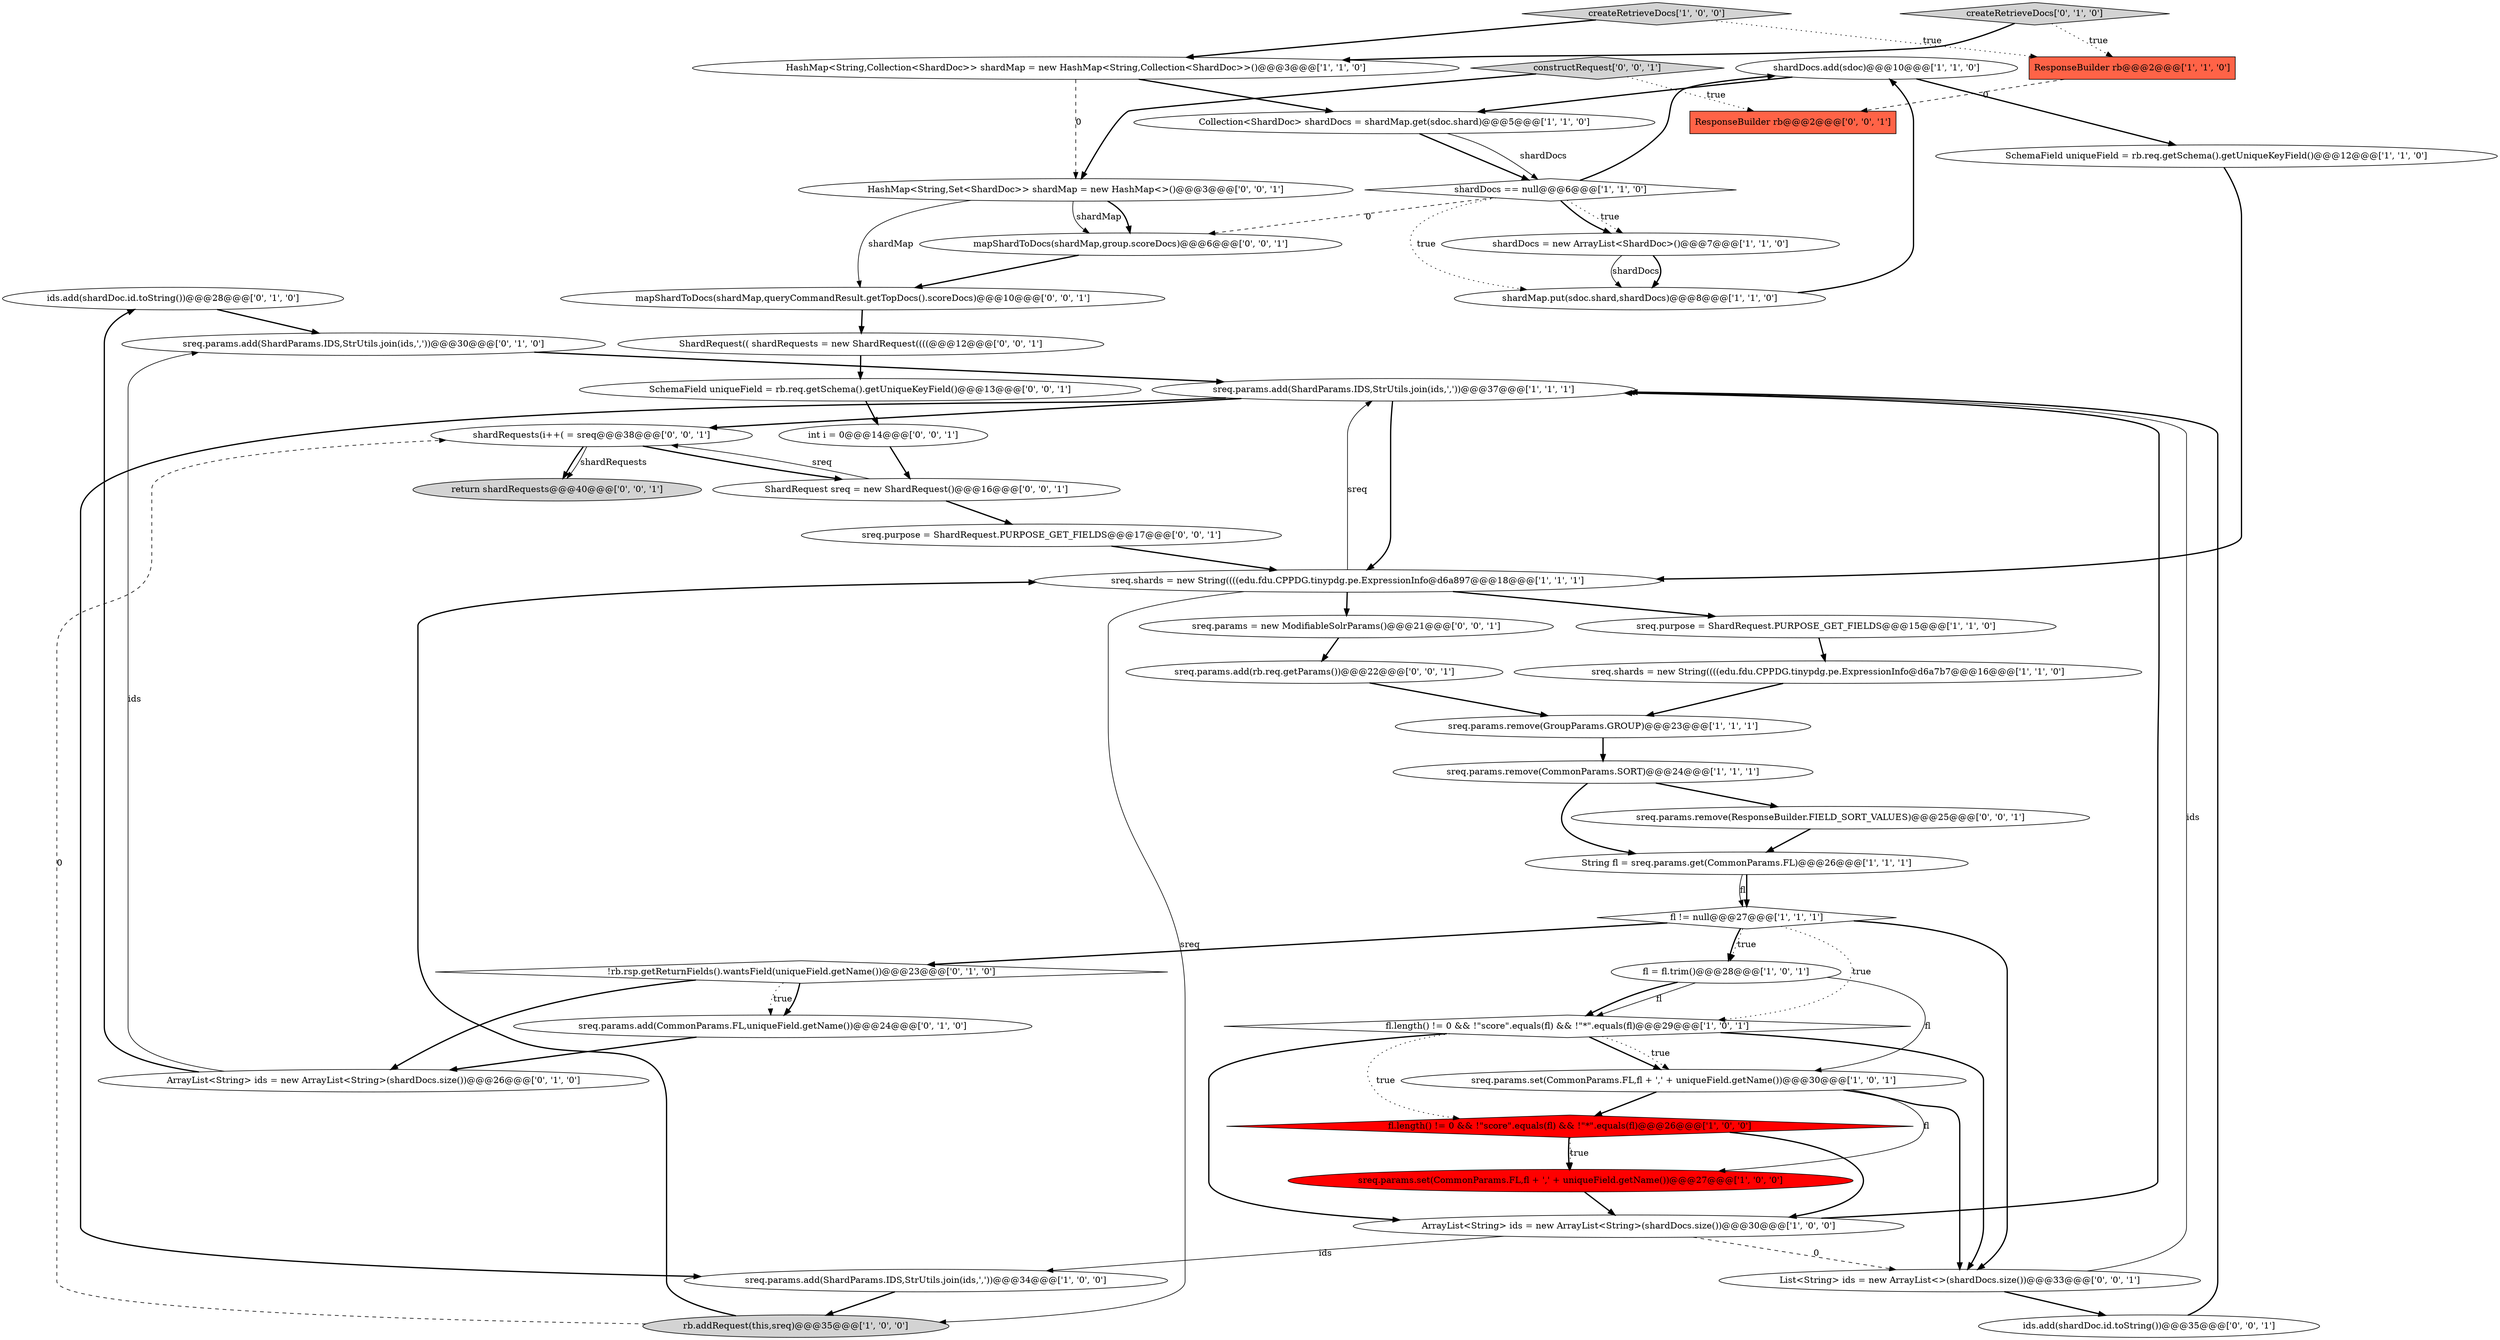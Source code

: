 digraph {
25 [style = filled, label = "ids.add(shardDoc.id.toString())@@@28@@@['0', '1', '0']", fillcolor = white, shape = ellipse image = "AAA0AAABBB2BBB"];
43 [style = filled, label = "ShardRequest sreq = new ShardRequest()@@@16@@@['0', '0', '1']", fillcolor = white, shape = ellipse image = "AAA0AAABBB3BBB"];
33 [style = filled, label = "ResponseBuilder rb@@@2@@@['0', '0', '1']", fillcolor = tomato, shape = box image = "AAA0AAABBB3BBB"];
2 [style = filled, label = "shardDocs = new ArrayList<ShardDoc>()@@@7@@@['1', '1', '0']", fillcolor = white, shape = ellipse image = "AAA0AAABBB1BBB"];
29 [style = filled, label = "sreq.params.add(CommonParams.FL,uniqueField.getName())@@@24@@@['0', '1', '0']", fillcolor = white, shape = ellipse image = "AAA0AAABBB2BBB"];
32 [style = filled, label = "shardRequests(i++( = sreq@@@38@@@['0', '0', '1']", fillcolor = white, shape = ellipse image = "AAA0AAABBB3BBB"];
6 [style = filled, label = "sreq.params.set(CommonParams.FL,fl + ',' + uniqueField.getName())@@@30@@@['1', '0', '1']", fillcolor = white, shape = ellipse image = "AAA0AAABBB1BBB"];
4 [style = filled, label = "sreq.params.add(ShardParams.IDS,StrUtils.join(ids,','))@@@37@@@['1', '1', '1']", fillcolor = white, shape = ellipse image = "AAA0AAABBB1BBB"];
12 [style = filled, label = "shardDocs.add(sdoc)@@@10@@@['1', '1', '0']", fillcolor = white, shape = ellipse image = "AAA0AAABBB1BBB"];
1 [style = filled, label = "Collection<ShardDoc> shardDocs = shardMap.get(sdoc.shard)@@@5@@@['1', '1', '0']", fillcolor = white, shape = ellipse image = "AAA0AAABBB1BBB"];
17 [style = filled, label = "fl.length() != 0 && !\"score\".equals(fl) && !\"*\".equals(fl)@@@26@@@['1', '0', '0']", fillcolor = red, shape = diamond image = "AAA1AAABBB1BBB"];
22 [style = filled, label = "sreq.purpose = ShardRequest.PURPOSE_GET_FIELDS@@@15@@@['1', '1', '0']", fillcolor = white, shape = ellipse image = "AAA0AAABBB1BBB"];
26 [style = filled, label = "sreq.params.add(ShardParams.IDS,StrUtils.join(ids,','))@@@30@@@['0', '1', '0']", fillcolor = white, shape = ellipse image = "AAA0AAABBB2BBB"];
34 [style = filled, label = "List<String> ids = new ArrayList<>(shardDocs.size())@@@33@@@['0', '0', '1']", fillcolor = white, shape = ellipse image = "AAA0AAABBB3BBB"];
14 [style = filled, label = "sreq.params.remove(GroupParams.GROUP)@@@23@@@['1', '1', '1']", fillcolor = white, shape = ellipse image = "AAA0AAABBB1BBB"];
27 [style = filled, label = "!rb.rsp.getReturnFields().wantsField(uniqueField.getName())@@@23@@@['0', '1', '0']", fillcolor = white, shape = diamond image = "AAA0AAABBB2BBB"];
30 [style = filled, label = "ArrayList<String> ids = new ArrayList<String>(shardDocs.size())@@@26@@@['0', '1', '0']", fillcolor = white, shape = ellipse image = "AAA0AAABBB2BBB"];
40 [style = filled, label = "SchemaField uniqueField = rb.req.getSchema().getUniqueKeyField()@@@13@@@['0', '0', '1']", fillcolor = white, shape = ellipse image = "AAA0AAABBB3BBB"];
15 [style = filled, label = "ArrayList<String> ids = new ArrayList<String>(shardDocs.size())@@@30@@@['1', '0', '0']", fillcolor = white, shape = ellipse image = "AAA0AAABBB1BBB"];
10 [style = filled, label = "sreq.params.add(ShardParams.IDS,StrUtils.join(ids,','))@@@34@@@['1', '0', '0']", fillcolor = white, shape = ellipse image = "AAA0AAABBB1BBB"];
37 [style = filled, label = "sreq.params.add(rb.req.getParams())@@@22@@@['0', '0', '1']", fillcolor = white, shape = ellipse image = "AAA0AAABBB3BBB"];
9 [style = filled, label = "fl != null@@@27@@@['1', '1', '1']", fillcolor = white, shape = diamond image = "AAA0AAABBB1BBB"];
5 [style = filled, label = "sreq.params.remove(CommonParams.SORT)@@@24@@@['1', '1', '1']", fillcolor = white, shape = ellipse image = "AAA0AAABBB1BBB"];
18 [style = filled, label = "createRetrieveDocs['1', '0', '0']", fillcolor = lightgray, shape = diamond image = "AAA0AAABBB1BBB"];
24 [style = filled, label = "sreq.shards = new String((((edu.fdu.CPPDG.tinypdg.pe.ExpressionInfo@d6a897@@@18@@@['1', '1', '1']", fillcolor = white, shape = ellipse image = "AAA0AAABBB1BBB"];
31 [style = filled, label = "ShardRequest(( shardRequests = new ShardRequest((((@@@12@@@['0', '0', '1']", fillcolor = white, shape = ellipse image = "AAA0AAABBB3BBB"];
20 [style = filled, label = "sreq.shards = new String((((edu.fdu.CPPDG.tinypdg.pe.ExpressionInfo@d6a7b7@@@16@@@['1', '1', '0']", fillcolor = white, shape = ellipse image = "AAA0AAABBB1BBB"];
42 [style = filled, label = "return shardRequests@@@40@@@['0', '0', '1']", fillcolor = lightgray, shape = ellipse image = "AAA0AAABBB3BBB"];
19 [style = filled, label = "rb.addRequest(this,sreq)@@@35@@@['1', '0', '0']", fillcolor = lightgray, shape = ellipse image = "AAA0AAABBB1BBB"];
28 [style = filled, label = "createRetrieveDocs['0', '1', '0']", fillcolor = lightgray, shape = diamond image = "AAA0AAABBB2BBB"];
13 [style = filled, label = "fl = fl.trim()@@@28@@@['1', '0', '1']", fillcolor = white, shape = ellipse image = "AAA0AAABBB1BBB"];
36 [style = filled, label = "sreq.purpose = ShardRequest.PURPOSE_GET_FIELDS@@@17@@@['0', '0', '1']", fillcolor = white, shape = ellipse image = "AAA0AAABBB3BBB"];
0 [style = filled, label = "shardMap.put(sdoc.shard,shardDocs)@@@8@@@['1', '1', '0']", fillcolor = white, shape = ellipse image = "AAA0AAABBB1BBB"];
39 [style = filled, label = "mapShardToDocs(shardMap,group.scoreDocs)@@@6@@@['0', '0', '1']", fillcolor = white, shape = ellipse image = "AAA0AAABBB3BBB"];
8 [style = filled, label = "fl.length() != 0 && !\"score\".equals(fl) && !\"*\".equals(fl)@@@29@@@['1', '0', '1']", fillcolor = white, shape = diamond image = "AAA0AAABBB1BBB"];
11 [style = filled, label = "sreq.params.set(CommonParams.FL,fl + ',' + uniqueField.getName())@@@27@@@['1', '0', '0']", fillcolor = red, shape = ellipse image = "AAA1AAABBB1BBB"];
7 [style = filled, label = "ResponseBuilder rb@@@2@@@['1', '1', '0']", fillcolor = tomato, shape = box image = "AAA0AAABBB1BBB"];
35 [style = filled, label = "mapShardToDocs(shardMap,queryCommandResult.getTopDocs().scoreDocs)@@@10@@@['0', '0', '1']", fillcolor = white, shape = ellipse image = "AAA0AAABBB3BBB"];
47 [style = filled, label = "ids.add(shardDoc.id.toString())@@@35@@@['0', '0', '1']", fillcolor = white, shape = ellipse image = "AAA0AAABBB3BBB"];
3 [style = filled, label = "SchemaField uniqueField = rb.req.getSchema().getUniqueKeyField()@@@12@@@['1', '1', '0']", fillcolor = white, shape = ellipse image = "AAA0AAABBB1BBB"];
21 [style = filled, label = "HashMap<String,Collection<ShardDoc>> shardMap = new HashMap<String,Collection<ShardDoc>>()@@@3@@@['1', '1', '0']", fillcolor = white, shape = ellipse image = "AAA0AAABBB1BBB"];
45 [style = filled, label = "int i = 0@@@14@@@['0', '0', '1']", fillcolor = white, shape = ellipse image = "AAA0AAABBB3BBB"];
41 [style = filled, label = "sreq.params.remove(ResponseBuilder.FIELD_SORT_VALUES)@@@25@@@['0', '0', '1']", fillcolor = white, shape = ellipse image = "AAA0AAABBB3BBB"];
16 [style = filled, label = "shardDocs == null@@@6@@@['1', '1', '0']", fillcolor = white, shape = diamond image = "AAA0AAABBB1BBB"];
38 [style = filled, label = "constructRequest['0', '0', '1']", fillcolor = lightgray, shape = diamond image = "AAA0AAABBB3BBB"];
23 [style = filled, label = "String fl = sreq.params.get(CommonParams.FL)@@@26@@@['1', '1', '1']", fillcolor = white, shape = ellipse image = "AAA0AAABBB1BBB"];
46 [style = filled, label = "sreq.params = new ModifiableSolrParams()@@@21@@@['0', '0', '1']", fillcolor = white, shape = ellipse image = "AAA0AAABBB3BBB"];
44 [style = filled, label = "HashMap<String,Set<ShardDoc>> shardMap = new HashMap<>()@@@3@@@['0', '0', '1']", fillcolor = white, shape = ellipse image = "AAA0AAABBB3BBB"];
23->9 [style = solid, label="fl"];
44->39 [style = solid, label="shardMap"];
38->44 [style = bold, label=""];
3->24 [style = bold, label=""];
29->30 [style = bold, label=""];
10->19 [style = bold, label=""];
8->6 [style = bold, label=""];
19->24 [style = bold, label=""];
28->21 [style = bold, label=""];
36->24 [style = bold, label=""];
45->43 [style = bold, label=""];
21->1 [style = bold, label=""];
28->7 [style = dotted, label="true"];
13->8 [style = solid, label="fl"];
31->40 [style = bold, label=""];
24->46 [style = bold, label=""];
38->33 [style = dotted, label="true"];
16->39 [style = dashed, label="0"];
2->0 [style = solid, label="shardDocs"];
35->31 [style = bold, label=""];
8->34 [style = bold, label=""];
15->34 [style = dashed, label="0"];
15->10 [style = solid, label="ids"];
5->23 [style = bold, label=""];
34->4 [style = solid, label="ids"];
27->30 [style = bold, label=""];
34->47 [style = bold, label=""];
8->17 [style = dotted, label="true"];
20->14 [style = bold, label=""];
12->1 [style = bold, label=""];
26->4 [style = bold, label=""];
46->37 [style = bold, label=""];
9->8 [style = dotted, label="true"];
22->20 [style = bold, label=""];
27->29 [style = dotted, label="true"];
1->16 [style = bold, label=""];
39->35 [style = bold, label=""];
9->13 [style = dotted, label="true"];
25->26 [style = bold, label=""];
17->15 [style = bold, label=""];
6->11 [style = solid, label="fl"];
24->19 [style = solid, label="sreq"];
19->32 [style = dashed, label="0"];
27->29 [style = bold, label=""];
32->42 [style = bold, label=""];
6->17 [style = bold, label=""];
4->10 [style = bold, label=""];
4->24 [style = bold, label=""];
18->7 [style = dotted, label="true"];
8->15 [style = bold, label=""];
6->34 [style = bold, label=""];
0->12 [style = bold, label=""];
43->32 [style = solid, label="sreq"];
43->36 [style = bold, label=""];
13->6 [style = solid, label="fl"];
32->42 [style = solid, label="shardRequests"];
9->27 [style = bold, label=""];
24->4 [style = solid, label="sreq"];
30->26 [style = solid, label="ids"];
2->0 [style = bold, label=""];
8->6 [style = dotted, label="true"];
12->3 [style = bold, label=""];
18->21 [style = bold, label=""];
14->5 [style = bold, label=""];
17->11 [style = dotted, label="true"];
16->2 [style = dotted, label="true"];
21->44 [style = dashed, label="0"];
30->25 [style = bold, label=""];
32->43 [style = bold, label=""];
16->2 [style = bold, label=""];
44->39 [style = bold, label=""];
24->22 [style = bold, label=""];
17->11 [style = bold, label=""];
11->15 [style = bold, label=""];
37->14 [style = bold, label=""];
5->41 [style = bold, label=""];
16->0 [style = dotted, label="true"];
15->4 [style = bold, label=""];
40->45 [style = bold, label=""];
44->35 [style = solid, label="shardMap"];
7->33 [style = dashed, label="0"];
13->8 [style = bold, label=""];
41->23 [style = bold, label=""];
23->9 [style = bold, label=""];
16->12 [style = bold, label=""];
1->16 [style = solid, label="shardDocs"];
4->32 [style = bold, label=""];
9->13 [style = bold, label=""];
47->4 [style = bold, label=""];
9->34 [style = bold, label=""];
}

